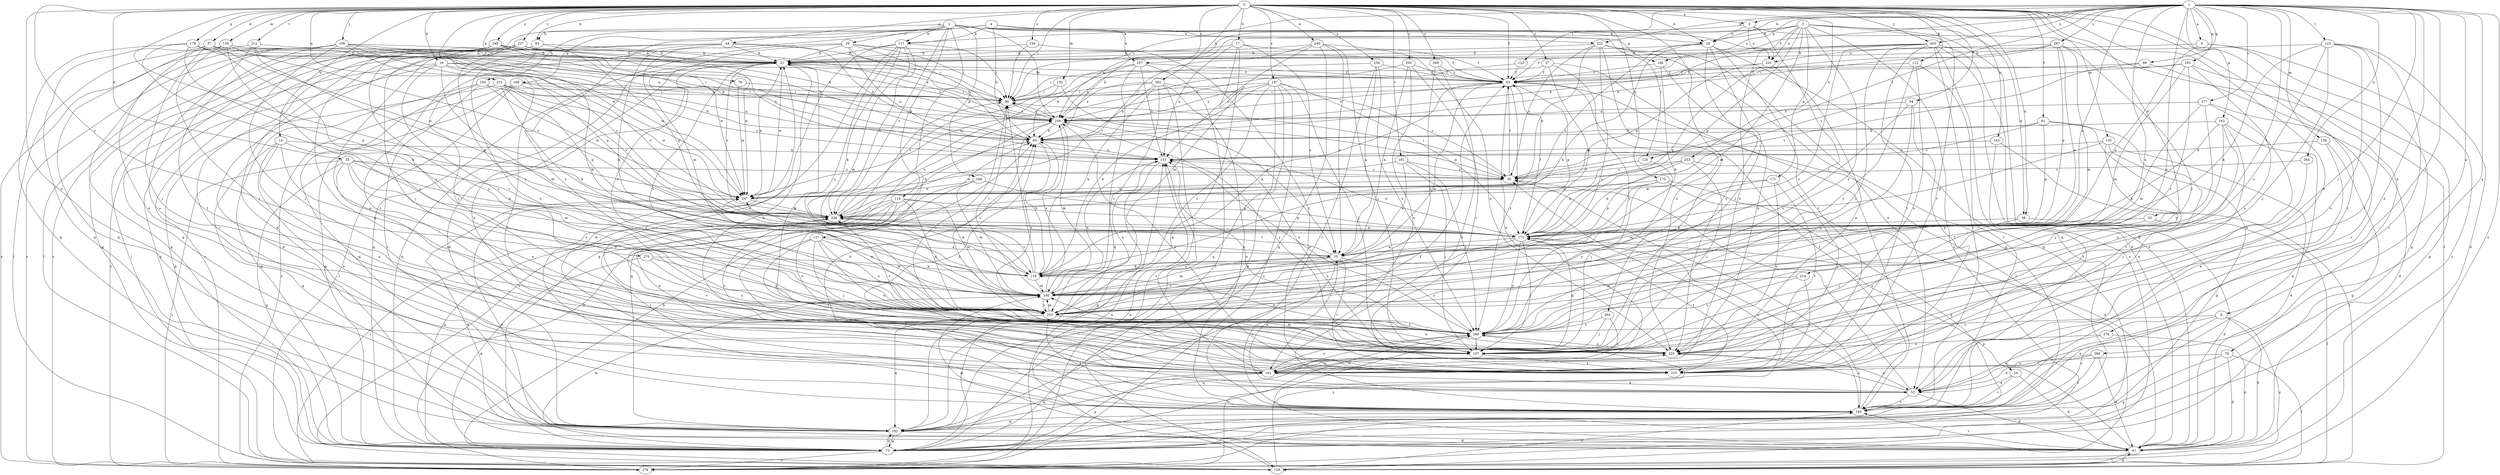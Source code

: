 strict digraph  {
0;
1;
2;
3;
4;
5;
8;
9;
10;
14;
17;
19;
20;
21;
24;
27;
29;
30;
33;
35;
37;
38;
41;
44;
52;
54;
61;
63;
69;
73;
76;
78;
83;
84;
96;
106;
107;
112;
114;
117;
118;
122;
123;
125;
127;
129;
130;
132;
134;
139;
140;
143;
150;
151;
159;
161;
163;
166;
168;
169;
171;
172;
173;
179;
181;
182;
191;
192;
197;
200;
203;
204;
212;
214;
215;
221;
222;
223;
225;
227;
236;
240;
247;
249;
253;
256;
257;
258;
262;
263;
264;
266;
267;
268;
269;
275;
276;
277;
279;
0 -> 5  [label=a];
0 -> 14  [label=b];
0 -> 17  [label=b];
0 -> 19  [label=b];
0 -> 20  [label=b];
0 -> 24  [label=c];
0 -> 27  [label=c];
0 -> 33  [label=d];
0 -> 35  [label=d];
0 -> 37  [label=d];
0 -> 38  [label=d];
0 -> 44  [label=e];
0 -> 54  [label=f];
0 -> 61  [label=f];
0 -> 63  [label=f];
0 -> 76  [label=h];
0 -> 78  [label=h];
0 -> 83  [label=h];
0 -> 96  [label=i];
0 -> 106  [label=j];
0 -> 112  [label=k];
0 -> 130  [label=m];
0 -> 132  [label=m];
0 -> 134  [label=m];
0 -> 143  [label=n];
0 -> 159  [label=o];
0 -> 161  [label=o];
0 -> 173  [label=q];
0 -> 179  [label=q];
0 -> 191  [label=r];
0 -> 192  [label=r];
0 -> 197  [label=s];
0 -> 200  [label=s];
0 -> 204  [label=t];
0 -> 212  [label=t];
0 -> 221  [label=u];
0 -> 227  [label=v];
0 -> 236  [label=v];
0 -> 240  [label=w];
0 -> 247  [label=w];
0 -> 249  [label=x];
0 -> 253  [label=x];
0 -> 256  [label=x];
0 -> 257  [label=x];
0 -> 262  [label=y];
0 -> 263  [label=y];
0 -> 269  [label=z];
0 -> 275  [label=z];
1 -> 5  [label=a];
1 -> 8  [label=a];
1 -> 9  [label=a];
1 -> 10  [label=a];
1 -> 20  [label=b];
1 -> 52  [label=e];
1 -> 63  [label=f];
1 -> 69  [label=g];
1 -> 96  [label=i];
1 -> 107  [label=j];
1 -> 122  [label=l];
1 -> 123  [label=l];
1 -> 125  [label=l];
1 -> 139  [label=m];
1 -> 163  [label=p];
1 -> 166  [label=p];
1 -> 181  [label=q];
1 -> 203  [label=s];
1 -> 214  [label=t];
1 -> 222  [label=u];
1 -> 263  [label=y];
1 -> 264  [label=y];
1 -> 266  [label=y];
1 -> 267  [label=y];
1 -> 268  [label=y];
1 -> 276  [label=z];
1 -> 277  [label=z];
1 -> 279  [label=z];
2 -> 29  [label=c];
2 -> 83  [label=h];
2 -> 114  [label=k];
2 -> 117  [label=k];
2 -> 125  [label=l];
2 -> 127  [label=l];
2 -> 150  [label=n];
2 -> 166  [label=p];
2 -> 168  [label=p];
2 -> 169  [label=p];
2 -> 182  [label=q];
2 -> 222  [label=u];
2 -> 236  [label=v];
2 -> 257  [label=x];
2 -> 258  [label=x];
3 -> 20  [label=b];
3 -> 38  [label=d];
3 -> 41  [label=d];
3 -> 84  [label=h];
3 -> 140  [label=m];
3 -> 161  [label=o];
3 -> 171  [label=p];
3 -> 172  [label=p];
3 -> 215  [label=t];
3 -> 223  [label=u];
3 -> 258  [label=x];
3 -> 268  [label=y];
3 -> 279  [label=z];
4 -> 20  [label=b];
4 -> 84  [label=h];
4 -> 117  [label=k];
4 -> 140  [label=m];
4 -> 223  [label=u];
4 -> 268  [label=y];
5 -> 20  [label=b];
5 -> 117  [label=k];
5 -> 129  [label=l];
5 -> 203  [label=s];
5 -> 223  [label=u];
8 -> 41  [label=d];
8 -> 52  [label=e];
8 -> 192  [label=r];
8 -> 268  [label=y];
8 -> 279  [label=z];
9 -> 10  [label=a];
9 -> 73  [label=g];
9 -> 223  [label=u];
9 -> 279  [label=z];
10 -> 118  [label=k];
10 -> 140  [label=m];
10 -> 192  [label=r];
10 -> 203  [label=s];
10 -> 215  [label=t];
10 -> 236  [label=v];
10 -> 268  [label=y];
14 -> 52  [label=e];
14 -> 140  [label=m];
14 -> 151  [label=n];
14 -> 161  [label=o];
14 -> 182  [label=q];
14 -> 225  [label=u];
17 -> 10  [label=a];
17 -> 21  [label=b];
17 -> 63  [label=f];
17 -> 140  [label=m];
17 -> 151  [label=n];
17 -> 182  [label=q];
19 -> 63  [label=f];
19 -> 73  [label=g];
19 -> 96  [label=i];
19 -> 140  [label=m];
19 -> 151  [label=n];
19 -> 203  [label=s];
19 -> 236  [label=v];
19 -> 279  [label=z];
20 -> 21  [label=b];
20 -> 73  [label=g];
20 -> 107  [label=j];
20 -> 118  [label=k];
20 -> 215  [label=t];
20 -> 225  [label=u];
20 -> 236  [label=v];
21 -> 63  [label=f];
21 -> 73  [label=g];
21 -> 96  [label=i];
21 -> 161  [label=o];
21 -> 203  [label=s];
21 -> 236  [label=v];
21 -> 247  [label=w];
21 -> 258  [label=x];
24 -> 41  [label=d];
24 -> 52  [label=e];
24 -> 192  [label=r];
27 -> 63  [label=f];
27 -> 96  [label=i];
27 -> 172  [label=p];
27 -> 192  [label=r];
27 -> 268  [label=y];
29 -> 21  [label=b];
29 -> 30  [label=c];
29 -> 63  [label=f];
29 -> 73  [label=g];
29 -> 84  [label=h];
29 -> 96  [label=i];
29 -> 151  [label=n];
29 -> 203  [label=s];
30 -> 63  [label=f];
30 -> 96  [label=i];
30 -> 247  [label=w];
33 -> 107  [label=j];
33 -> 129  [label=l];
33 -> 172  [label=p];
35 -> 30  [label=c];
35 -> 73  [label=g];
35 -> 172  [label=p];
35 -> 203  [label=s];
35 -> 225  [label=u];
35 -> 236  [label=v];
35 -> 268  [label=y];
35 -> 279  [label=z];
37 -> 21  [label=b];
37 -> 107  [label=j];
37 -> 161  [label=o];
37 -> 182  [label=q];
37 -> 203  [label=s];
37 -> 247  [label=w];
37 -> 258  [label=x];
38 -> 41  [label=d];
38 -> 172  [label=p];
38 -> 225  [label=u];
41 -> 129  [label=l];
41 -> 140  [label=m];
41 -> 172  [label=p];
41 -> 192  [label=r];
41 -> 247  [label=w];
41 -> 268  [label=y];
44 -> 21  [label=b];
44 -> 41  [label=d];
44 -> 84  [label=h];
44 -> 96  [label=i];
44 -> 107  [label=j];
44 -> 118  [label=k];
44 -> 215  [label=t];
52 -> 10  [label=a];
52 -> 30  [label=c];
52 -> 41  [label=d];
52 -> 192  [label=r];
52 -> 225  [label=u];
54 -> 107  [label=j];
54 -> 203  [label=s];
54 -> 215  [label=t];
54 -> 258  [label=x];
61 -> 30  [label=c];
61 -> 52  [label=e];
61 -> 84  [label=h];
61 -> 172  [label=p];
61 -> 215  [label=t];
63 -> 96  [label=i];
63 -> 118  [label=k];
63 -> 129  [label=l];
63 -> 140  [label=m];
63 -> 161  [label=o];
63 -> 172  [label=p];
63 -> 258  [label=x];
63 -> 268  [label=y];
69 -> 63  [label=f];
69 -> 192  [label=r];
69 -> 236  [label=v];
73 -> 30  [label=c];
73 -> 140  [label=m];
73 -> 182  [label=q];
73 -> 279  [label=z];
76 -> 96  [label=i];
76 -> 247  [label=w];
78 -> 41  [label=d];
78 -> 73  [label=g];
78 -> 129  [label=l];
78 -> 161  [label=o];
83 -> 21  [label=b];
83 -> 161  [label=o];
83 -> 172  [label=p];
83 -> 225  [label=u];
83 -> 279  [label=z];
84 -> 151  [label=n];
84 -> 203  [label=s];
96 -> 258  [label=x];
106 -> 21  [label=b];
106 -> 73  [label=g];
106 -> 84  [label=h];
106 -> 107  [label=j];
106 -> 129  [label=l];
106 -> 172  [label=p];
106 -> 215  [label=t];
106 -> 236  [label=v];
106 -> 247  [label=w];
106 -> 279  [label=z];
107 -> 96  [label=i];
107 -> 140  [label=m];
107 -> 172  [label=p];
107 -> 215  [label=t];
107 -> 236  [label=v];
107 -> 258  [label=x];
112 -> 63  [label=f];
112 -> 192  [label=r];
112 -> 225  [label=u];
112 -> 268  [label=y];
114 -> 73  [label=g];
114 -> 129  [label=l];
114 -> 140  [label=m];
114 -> 172  [label=p];
114 -> 192  [label=r];
114 -> 203  [label=s];
114 -> 225  [label=u];
114 -> 236  [label=v];
117 -> 21  [label=b];
117 -> 96  [label=i];
117 -> 118  [label=k];
117 -> 140  [label=m];
117 -> 161  [label=o];
117 -> 192  [label=r];
117 -> 203  [label=s];
117 -> 236  [label=v];
118 -> 84  [label=h];
118 -> 96  [label=i];
118 -> 140  [label=m];
118 -> 236  [label=v];
118 -> 247  [label=w];
122 -> 63  [label=f];
122 -> 258  [label=x];
123 -> 21  [label=b];
123 -> 41  [label=d];
123 -> 107  [label=j];
123 -> 118  [label=k];
123 -> 161  [label=o];
123 -> 192  [label=r];
123 -> 203  [label=s];
123 -> 215  [label=t];
125 -> 30  [label=c];
125 -> 107  [label=j];
125 -> 172  [label=p];
127 -> 10  [label=a];
127 -> 107  [label=j];
127 -> 140  [label=m];
127 -> 192  [label=r];
127 -> 203  [label=s];
127 -> 215  [label=t];
127 -> 225  [label=u];
129 -> 41  [label=d];
129 -> 84  [label=h];
129 -> 96  [label=i];
129 -> 151  [label=n];
129 -> 192  [label=r];
129 -> 268  [label=y];
130 -> 41  [label=d];
130 -> 73  [label=g];
130 -> 151  [label=n];
130 -> 172  [label=p];
130 -> 215  [label=t];
132 -> 10  [label=a];
132 -> 96  [label=i];
132 -> 236  [label=v];
134 -> 21  [label=b];
134 -> 107  [label=j];
134 -> 129  [label=l];
134 -> 182  [label=q];
134 -> 247  [label=w];
134 -> 268  [label=y];
139 -> 52  [label=e];
139 -> 73  [label=g];
139 -> 151  [label=n];
140 -> 96  [label=i];
140 -> 151  [label=n];
140 -> 203  [label=s];
140 -> 258  [label=x];
143 -> 129  [label=l];
143 -> 151  [label=n];
143 -> 192  [label=r];
150 -> 73  [label=g];
150 -> 96  [label=i];
150 -> 182  [label=q];
150 -> 192  [label=r];
150 -> 247  [label=w];
151 -> 30  [label=c];
151 -> 73  [label=g];
159 -> 21  [label=b];
159 -> 96  [label=i];
159 -> 215  [label=t];
161 -> 52  [label=e];
161 -> 73  [label=g];
161 -> 84  [label=h];
161 -> 151  [label=n];
161 -> 182  [label=q];
161 -> 225  [label=u];
161 -> 236  [label=v];
161 -> 268  [label=y];
163 -> 84  [label=h];
163 -> 107  [label=j];
163 -> 118  [label=k];
163 -> 161  [label=o];
163 -> 182  [label=q];
163 -> 225  [label=u];
166 -> 63  [label=f];
166 -> 118  [label=k];
166 -> 225  [label=u];
168 -> 73  [label=g];
168 -> 84  [label=h];
168 -> 96  [label=i];
168 -> 129  [label=l];
168 -> 215  [label=t];
168 -> 279  [label=z];
169 -> 52  [label=e];
169 -> 140  [label=m];
169 -> 172  [label=p];
169 -> 247  [label=w];
171 -> 140  [label=m];
171 -> 215  [label=t];
171 -> 225  [label=u];
171 -> 247  [label=w];
172 -> 10  [label=a];
172 -> 63  [label=f];
172 -> 107  [label=j];
172 -> 151  [label=n];
172 -> 192  [label=r];
172 -> 203  [label=s];
172 -> 215  [label=t];
172 -> 268  [label=y];
173 -> 41  [label=d];
173 -> 73  [label=g];
173 -> 172  [label=p];
173 -> 247  [label=w];
173 -> 268  [label=y];
179 -> 21  [label=b];
179 -> 84  [label=h];
179 -> 118  [label=k];
179 -> 172  [label=p];
179 -> 182  [label=q];
179 -> 258  [label=x];
181 -> 30  [label=c];
181 -> 63  [label=f];
181 -> 73  [label=g];
181 -> 140  [label=m];
181 -> 203  [label=s];
181 -> 225  [label=u];
182 -> 21  [label=b];
182 -> 41  [label=d];
182 -> 63  [label=f];
182 -> 73  [label=g];
191 -> 10  [label=a];
191 -> 30  [label=c];
191 -> 107  [label=j];
191 -> 247  [label=w];
191 -> 268  [label=y];
192 -> 21  [label=b];
192 -> 30  [label=c];
192 -> 63  [label=f];
192 -> 182  [label=q];
192 -> 203  [label=s];
197 -> 73  [label=g];
197 -> 96  [label=i];
197 -> 107  [label=j];
197 -> 118  [label=k];
197 -> 172  [label=p];
197 -> 182  [label=q];
197 -> 203  [label=s];
197 -> 258  [label=x];
197 -> 279  [label=z];
200 -> 10  [label=a];
200 -> 63  [label=f];
200 -> 161  [label=o];
200 -> 215  [label=t];
200 -> 247  [label=w];
203 -> 140  [label=m];
203 -> 151  [label=n];
203 -> 182  [label=q];
203 -> 225  [label=u];
203 -> 247  [label=w];
203 -> 268  [label=y];
204 -> 107  [label=j];
204 -> 161  [label=o];
204 -> 268  [label=y];
212 -> 10  [label=a];
212 -> 21  [label=b];
212 -> 161  [label=o];
212 -> 236  [label=v];
212 -> 279  [label=z];
214 -> 140  [label=m];
214 -> 215  [label=t];
214 -> 268  [label=y];
215 -> 21  [label=b];
215 -> 84  [label=h];
215 -> 258  [label=x];
221 -> 30  [label=c];
221 -> 73  [label=g];
221 -> 96  [label=i];
221 -> 118  [label=k];
221 -> 172  [label=p];
221 -> 236  [label=v];
221 -> 247  [label=w];
222 -> 21  [label=b];
222 -> 30  [label=c];
222 -> 52  [label=e];
222 -> 73  [label=g];
222 -> 203  [label=s];
222 -> 225  [label=u];
222 -> 247  [label=w];
223 -> 63  [label=f];
223 -> 161  [label=o];
223 -> 172  [label=p];
223 -> 247  [label=w];
225 -> 21  [label=b];
225 -> 52  [label=e];
225 -> 151  [label=n];
225 -> 161  [label=o];
227 -> 21  [label=b];
227 -> 52  [label=e];
227 -> 73  [label=g];
227 -> 107  [label=j];
227 -> 129  [label=l];
227 -> 192  [label=r];
227 -> 203  [label=s];
227 -> 247  [label=w];
227 -> 258  [label=x];
236 -> 84  [label=h];
236 -> 172  [label=p];
236 -> 258  [label=x];
240 -> 10  [label=a];
240 -> 21  [label=b];
240 -> 73  [label=g];
240 -> 107  [label=j];
240 -> 151  [label=n];
240 -> 225  [label=u];
240 -> 236  [label=v];
247 -> 21  [label=b];
247 -> 41  [label=d];
247 -> 236  [label=v];
249 -> 21  [label=b];
249 -> 84  [label=h];
249 -> 140  [label=m];
249 -> 151  [label=n];
249 -> 182  [label=q];
249 -> 258  [label=x];
249 -> 268  [label=y];
249 -> 279  [label=z];
253 -> 30  [label=c];
253 -> 107  [label=j];
253 -> 161  [label=o];
253 -> 172  [label=p];
253 -> 236  [label=v];
256 -> 10  [label=a];
256 -> 63  [label=f];
256 -> 192  [label=r];
256 -> 258  [label=x];
256 -> 268  [label=y];
257 -> 63  [label=f];
257 -> 73  [label=g];
257 -> 84  [label=h];
257 -> 129  [label=l];
257 -> 151  [label=n];
257 -> 182  [label=q];
258 -> 84  [label=h];
258 -> 96  [label=i];
258 -> 107  [label=j];
258 -> 140  [label=m];
258 -> 182  [label=q];
258 -> 203  [label=s];
262 -> 30  [label=c];
262 -> 84  [label=h];
262 -> 96  [label=i];
262 -> 118  [label=k];
262 -> 192  [label=r];
262 -> 203  [label=s];
262 -> 258  [label=x];
262 -> 279  [label=z];
263 -> 21  [label=b];
263 -> 41  [label=d];
263 -> 63  [label=f];
263 -> 84  [label=h];
263 -> 107  [label=j];
263 -> 182  [label=q];
263 -> 192  [label=r];
263 -> 203  [label=s];
263 -> 215  [label=t];
263 -> 279  [label=z];
264 -> 30  [label=c];
264 -> 107  [label=j];
266 -> 41  [label=d];
266 -> 52  [label=e];
266 -> 192  [label=r];
266 -> 215  [label=t];
267 -> 10  [label=a];
267 -> 21  [label=b];
267 -> 84  [label=h];
267 -> 96  [label=i];
267 -> 140  [label=m];
267 -> 172  [label=p];
267 -> 268  [label=y];
268 -> 107  [label=j];
268 -> 118  [label=k];
268 -> 151  [label=n];
268 -> 182  [label=q];
268 -> 225  [label=u];
268 -> 236  [label=v];
268 -> 279  [label=z];
269 -> 63  [label=f];
269 -> 192  [label=r];
269 -> 203  [label=s];
275 -> 73  [label=g];
275 -> 118  [label=k];
275 -> 203  [label=s];
275 -> 268  [label=y];
276 -> 41  [label=d];
276 -> 52  [label=e];
276 -> 225  [label=u];
277 -> 41  [label=d];
277 -> 140  [label=m];
277 -> 225  [label=u];
277 -> 258  [label=x];
277 -> 268  [label=y];
279 -> 84  [label=h];
279 -> 151  [label=n];
}
